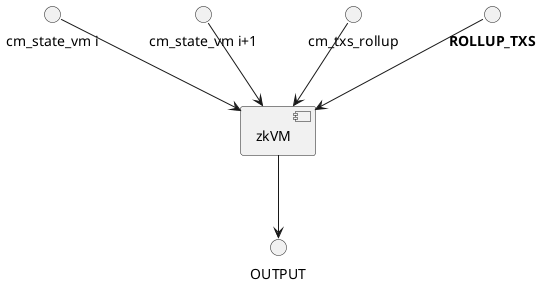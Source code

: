 @startuml

[zkVM] as ZK

"cm_state_vm i" --> ZK
"cm_state_vm i+1" --> ZK
cm_txs_rollup --> ZK
"<b>ROLLUP_TXS</b>" --> ZK
ZK --> OUTPUT


@enduml
